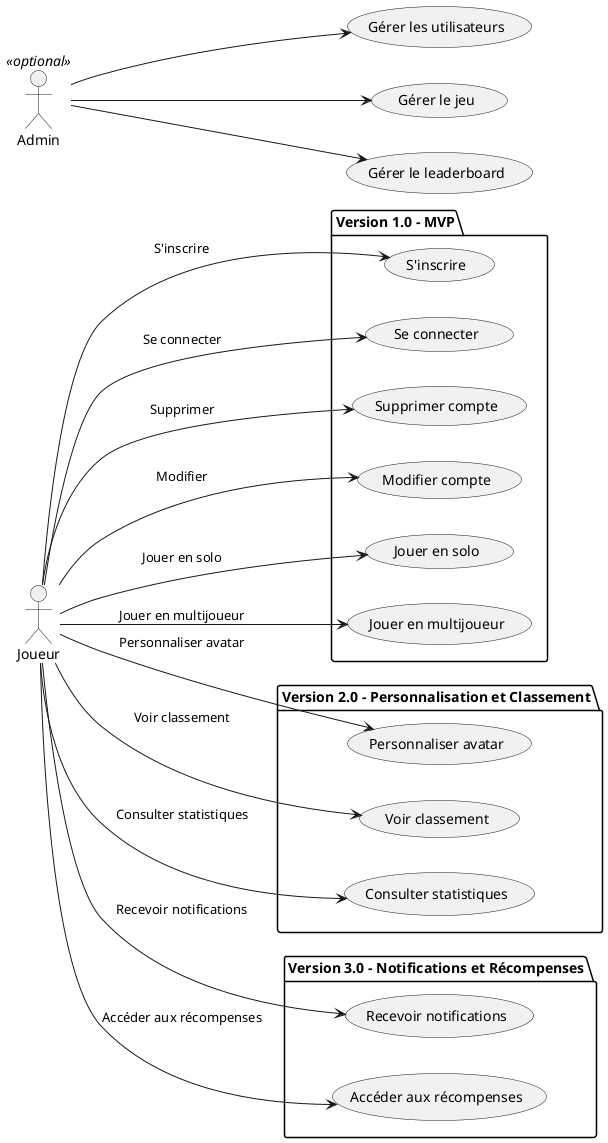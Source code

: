 @startuml Wordle
left to right direction
actor Joueur as J
actor Admin as A <<optional>>

package "Version 1.0 - MVP" {
  J --> (S'inscrire) : "S'inscrire"
  J --> (Se connecter) : "Se connecter"
  J --> (Supprimer compte) : "Supprimer"
  J --> (Modifier compte) : "Modifier"
  J --> (Jouer en solo) : "Jouer en solo"
  J --> (Jouer en multijoueur) : "Jouer en multijoueur"
}

package "Version 2.0 - Personnalisation et Classement" {
  J --> (Personnaliser avatar) : "Personnaliser avatar"
  J --> (Voir classement) : "Voir classement"
  J --> (Consulter statistiques) : "Consulter statistiques"
}

package "Version 3.0 - Notifications et Récompenses" {
  J --> (Recevoir notifications) : "Recevoir notifications"
  J --> (Accéder aux récompenses) : "Accéder aux récompenses"
}

A --> (Gérer les utilisateurs)
A --> (Gérer le jeu)
A --> (Gérer le leaderboard)

@enduml
